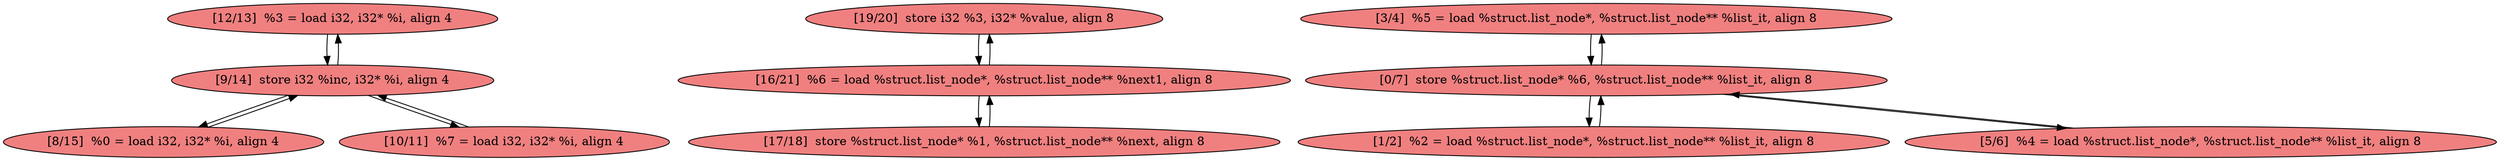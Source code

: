 
digraph G {


node436 [fillcolor=lightcoral,label="[12/13]  %3 = load i32, i32* %i, align 4",shape=ellipse,style=filled ]
node435 [fillcolor=lightcoral,label="[19/20]  store i32 %3, i32* %value, align 8",shape=ellipse,style=filled ]
node434 [fillcolor=lightcoral,label="[9/14]  store i32 %inc, i32* %i, align 4",shape=ellipse,style=filled ]
node433 [fillcolor=lightcoral,label="[17/18]  store %struct.list_node* %1, %struct.list_node** %next, align 8",shape=ellipse,style=filled ]
node432 [fillcolor=lightcoral,label="[16/21]  %6 = load %struct.list_node*, %struct.list_node** %next1, align 8",shape=ellipse,style=filled ]
node427 [fillcolor=lightcoral,label="[3/4]  %5 = load %struct.list_node*, %struct.list_node** %list_it, align 8",shape=ellipse,style=filled ]
node426 [fillcolor=lightcoral,label="[0/7]  store %struct.list_node* %6, %struct.list_node** %list_it, align 8",shape=ellipse,style=filled ]
node428 [fillcolor=lightcoral,label="[1/2]  %2 = load %struct.list_node*, %struct.list_node** %list_it, align 8",shape=ellipse,style=filled ]
node429 [fillcolor=lightcoral,label="[8/15]  %0 = load i32, i32* %i, align 4",shape=ellipse,style=filled ]
node431 [fillcolor=lightcoral,label="[5/6]  %4 = load %struct.list_node*, %struct.list_node** %list_it, align 8",shape=ellipse,style=filled ]
node430 [fillcolor=lightcoral,label="[10/11]  %7 = load i32, i32* %i, align 4",shape=ellipse,style=filled ]

node434->node429 [ ]
node426->node427 [ ]
node426->node431 [ ]
node431->node426 [ ]
node428->node426 [ ]
node426->node428 [ ]
node429->node434 [ ]
node434->node430 [ ]
node434->node436 [ ]
node427->node426 [ ]
node430->node434 [ ]
node435->node432 [ ]
node436->node434 [ ]
node432->node435 [ ]
node432->node433 [ ]
node433->node432 [ ]


}
